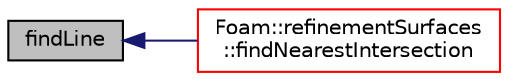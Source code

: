 digraph "findLine"
{
  bgcolor="transparent";
  edge [fontname="Helvetica",fontsize="10",labelfontname="Helvetica",labelfontsize="10"];
  node [fontname="Helvetica",fontsize="10",shape=record];
  rankdir="LR";
  Node1 [label="findLine",height=0.2,width=0.4,color="black", fillcolor="grey75", style="filled", fontcolor="black"];
  Node1 -> Node2 [dir="back",color="midnightblue",fontsize="10",style="solid",fontname="Helvetica"];
  Node2 [label="Foam::refinementSurfaces\l::findNearestIntersection",height=0.2,width=0.4,color="red",URL="$a02115.html#a9d32735130b7721b9e39bd9896f32a5e",tooltip="Find intersection nearest to the endpoints. surface1,2 are. "];
}
